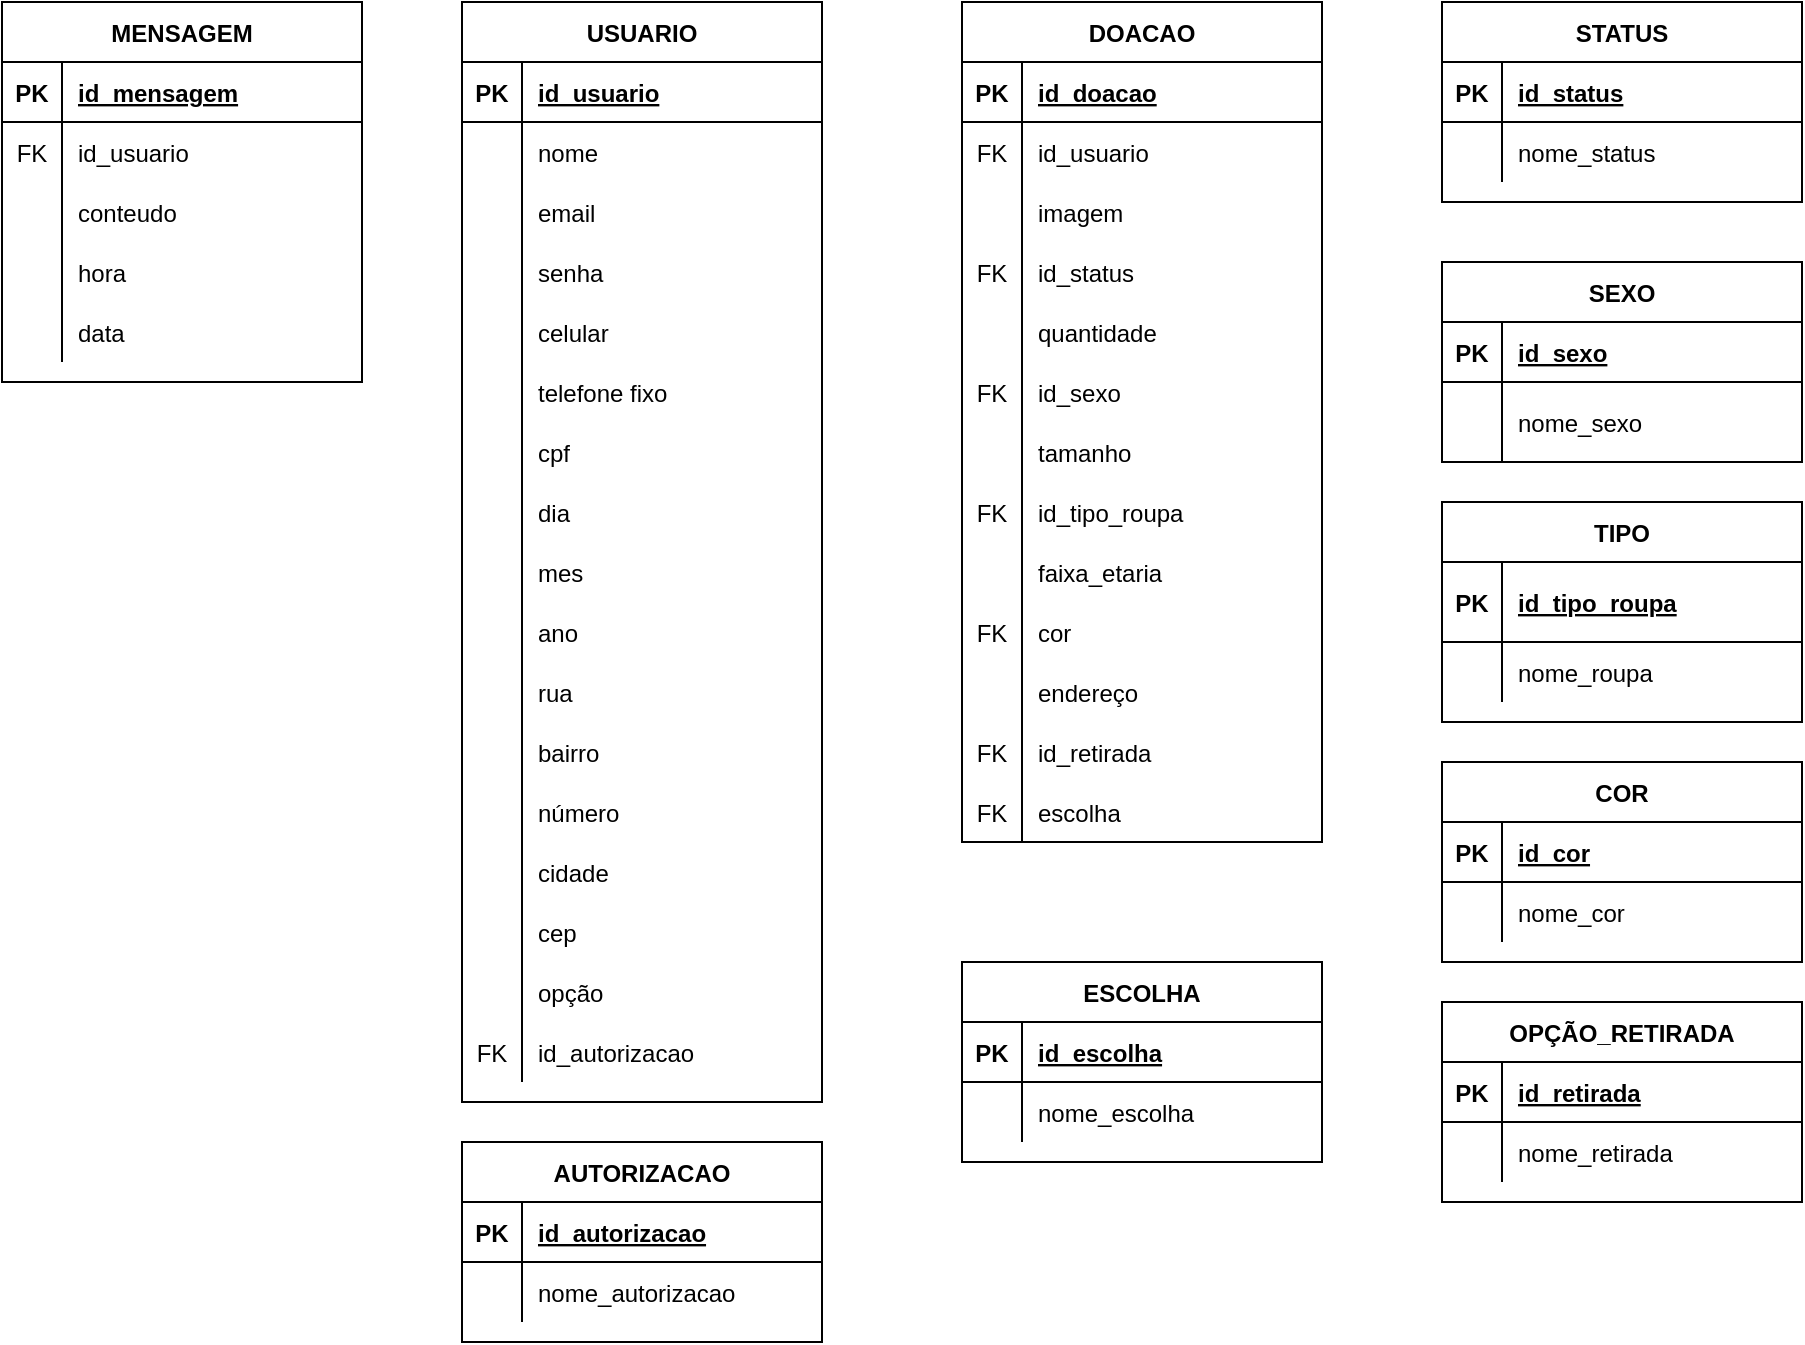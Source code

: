 <mxfile version="15.0.3" type="device"><diagram id="WdIqG_WrLIGynlAPMwND" name="Page-1"><mxGraphModel dx="1067" dy="452" grid="1" gridSize="10" guides="1" tooltips="1" connect="1" arrows="1" fold="1" page="1" pageScale="1" pageWidth="827" pageHeight="1169" math="0" shadow="0"><root><mxCell id="0"/><mxCell id="1" parent="0"/><mxCell id="_N3pJeValZfJ7dZOdh7B-1" value="MENSAGEM" style="shape=table;startSize=30;container=1;collapsible=1;childLayout=tableLayout;fixedRows=1;rowLines=0;fontStyle=1;align=center;resizeLast=1;" parent="1" vertex="1"><mxGeometry x="40" y="40" width="180" height="190" as="geometry"/></mxCell><mxCell id="_N3pJeValZfJ7dZOdh7B-2" value="" style="shape=partialRectangle;collapsible=0;dropTarget=0;pointerEvents=0;fillColor=none;top=0;left=0;bottom=1;right=0;points=[[0,0.5],[1,0.5]];portConstraint=eastwest;" parent="_N3pJeValZfJ7dZOdh7B-1" vertex="1"><mxGeometry y="30" width="180" height="30" as="geometry"/></mxCell><mxCell id="_N3pJeValZfJ7dZOdh7B-3" value="PK" style="shape=partialRectangle;connectable=0;fillColor=none;top=0;left=0;bottom=0;right=0;fontStyle=1;overflow=hidden;" parent="_N3pJeValZfJ7dZOdh7B-2" vertex="1"><mxGeometry width="30" height="30" as="geometry"/></mxCell><mxCell id="_N3pJeValZfJ7dZOdh7B-4" value="id_mensagem" style="shape=partialRectangle;connectable=0;fillColor=none;top=0;left=0;bottom=0;right=0;align=left;spacingLeft=6;fontStyle=5;overflow=hidden;" parent="_N3pJeValZfJ7dZOdh7B-2" vertex="1"><mxGeometry x="30" width="150" height="30" as="geometry"/></mxCell><mxCell id="_N3pJeValZfJ7dZOdh7B-48" value="" style="shape=partialRectangle;collapsible=0;dropTarget=0;pointerEvents=0;fillColor=none;top=0;left=0;bottom=0;right=0;points=[[0,0.5],[1,0.5]];portConstraint=eastwest;" parent="_N3pJeValZfJ7dZOdh7B-1" vertex="1"><mxGeometry y="60" width="180" height="30" as="geometry"/></mxCell><mxCell id="_N3pJeValZfJ7dZOdh7B-49" value="FK" style="shape=partialRectangle;connectable=0;fillColor=none;top=0;left=0;bottom=0;right=0;fontStyle=0;overflow=hidden;" parent="_N3pJeValZfJ7dZOdh7B-48" vertex="1"><mxGeometry width="30" height="30" as="geometry"/></mxCell><mxCell id="_N3pJeValZfJ7dZOdh7B-50" value="id_usuario" style="shape=partialRectangle;connectable=0;fillColor=none;top=0;left=0;bottom=0;right=0;align=left;spacingLeft=6;fontStyle=0;overflow=hidden;" parent="_N3pJeValZfJ7dZOdh7B-48" vertex="1"><mxGeometry x="30" width="150" height="30" as="geometry"/></mxCell><mxCell id="_N3pJeValZfJ7dZOdh7B-8" value="" style="shape=partialRectangle;collapsible=0;dropTarget=0;pointerEvents=0;fillColor=none;top=0;left=0;bottom=0;right=0;points=[[0,0.5],[1,0.5]];portConstraint=eastwest;" parent="_N3pJeValZfJ7dZOdh7B-1" vertex="1"><mxGeometry y="90" width="180" height="30" as="geometry"/></mxCell><mxCell id="_N3pJeValZfJ7dZOdh7B-9" value="" style="shape=partialRectangle;connectable=0;fillColor=none;top=0;left=0;bottom=0;right=0;editable=1;overflow=hidden;" parent="_N3pJeValZfJ7dZOdh7B-8" vertex="1"><mxGeometry width="30" height="30" as="geometry"/></mxCell><mxCell id="_N3pJeValZfJ7dZOdh7B-10" value="conteudo" style="shape=partialRectangle;connectable=0;fillColor=none;top=0;left=0;bottom=0;right=0;align=left;spacingLeft=6;overflow=hidden;" parent="_N3pJeValZfJ7dZOdh7B-8" vertex="1"><mxGeometry x="30" width="150" height="30" as="geometry"/></mxCell><mxCell id="_N3pJeValZfJ7dZOdh7B-11" value="" style="shape=partialRectangle;collapsible=0;dropTarget=0;pointerEvents=0;fillColor=none;top=0;left=0;bottom=0;right=0;points=[[0,0.5],[1,0.5]];portConstraint=eastwest;" parent="_N3pJeValZfJ7dZOdh7B-1" vertex="1"><mxGeometry y="120" width="180" height="30" as="geometry"/></mxCell><mxCell id="_N3pJeValZfJ7dZOdh7B-12" value="" style="shape=partialRectangle;connectable=0;fillColor=none;top=0;left=0;bottom=0;right=0;editable=1;overflow=hidden;" parent="_N3pJeValZfJ7dZOdh7B-11" vertex="1"><mxGeometry width="30" height="30" as="geometry"/></mxCell><mxCell id="_N3pJeValZfJ7dZOdh7B-13" value="hora" style="shape=partialRectangle;connectable=0;fillColor=none;top=0;left=0;bottom=0;right=0;align=left;spacingLeft=6;overflow=hidden;" parent="_N3pJeValZfJ7dZOdh7B-11" vertex="1"><mxGeometry x="30" width="150" height="30" as="geometry"/></mxCell><mxCell id="_N3pJeValZfJ7dZOdh7B-41" value="" style="shape=partialRectangle;collapsible=0;dropTarget=0;pointerEvents=0;fillColor=none;top=0;left=0;bottom=0;right=0;points=[[0,0.5],[1,0.5]];portConstraint=eastwest;" parent="_N3pJeValZfJ7dZOdh7B-1" vertex="1"><mxGeometry y="150" width="180" height="30" as="geometry"/></mxCell><mxCell id="_N3pJeValZfJ7dZOdh7B-42" value="" style="shape=partialRectangle;connectable=0;fillColor=none;top=0;left=0;bottom=0;right=0;editable=1;overflow=hidden;" parent="_N3pJeValZfJ7dZOdh7B-41" vertex="1"><mxGeometry width="30" height="30" as="geometry"/></mxCell><mxCell id="_N3pJeValZfJ7dZOdh7B-43" value="data" style="shape=partialRectangle;connectable=0;fillColor=none;top=0;left=0;bottom=0;right=0;align=left;spacingLeft=6;overflow=hidden;" parent="_N3pJeValZfJ7dZOdh7B-41" vertex="1"><mxGeometry x="30" width="150" height="30" as="geometry"/></mxCell><mxCell id="_N3pJeValZfJ7dZOdh7B-14" value="USUARIO" style="shape=table;startSize=30;container=1;collapsible=1;childLayout=tableLayout;fixedRows=1;rowLines=0;fontStyle=1;align=center;resizeLast=1;" parent="1" vertex="1"><mxGeometry x="270" y="40" width="180" height="550" as="geometry"/></mxCell><mxCell id="_N3pJeValZfJ7dZOdh7B-15" value="" style="shape=partialRectangle;collapsible=0;dropTarget=0;pointerEvents=0;fillColor=none;top=0;left=0;bottom=1;right=0;points=[[0,0.5],[1,0.5]];portConstraint=eastwest;" parent="_N3pJeValZfJ7dZOdh7B-14" vertex="1"><mxGeometry y="30" width="180" height="30" as="geometry"/></mxCell><mxCell id="_N3pJeValZfJ7dZOdh7B-16" value="PK" style="shape=partialRectangle;connectable=0;fillColor=none;top=0;left=0;bottom=0;right=0;fontStyle=1;overflow=hidden;" parent="_N3pJeValZfJ7dZOdh7B-15" vertex="1"><mxGeometry width="30" height="30" as="geometry"/></mxCell><mxCell id="_N3pJeValZfJ7dZOdh7B-17" value="id_usuario" style="shape=partialRectangle;connectable=0;fillColor=none;top=0;left=0;bottom=0;right=0;align=left;spacingLeft=6;fontStyle=5;overflow=hidden;" parent="_N3pJeValZfJ7dZOdh7B-15" vertex="1"><mxGeometry x="30" width="150" height="30" as="geometry"/></mxCell><mxCell id="_N3pJeValZfJ7dZOdh7B-21" value="" style="shape=partialRectangle;collapsible=0;dropTarget=0;pointerEvents=0;fillColor=none;top=0;left=0;bottom=0;right=0;points=[[0,0.5],[1,0.5]];portConstraint=eastwest;" parent="_N3pJeValZfJ7dZOdh7B-14" vertex="1"><mxGeometry y="60" width="180" height="30" as="geometry"/></mxCell><mxCell id="_N3pJeValZfJ7dZOdh7B-22" value="" style="shape=partialRectangle;connectable=0;fillColor=none;top=0;left=0;bottom=0;right=0;editable=1;overflow=hidden;" parent="_N3pJeValZfJ7dZOdh7B-21" vertex="1"><mxGeometry width="30" height="30" as="geometry"/></mxCell><mxCell id="_N3pJeValZfJ7dZOdh7B-23" value="nome" style="shape=partialRectangle;connectable=0;fillColor=none;top=0;left=0;bottom=0;right=0;align=left;spacingLeft=6;overflow=hidden;" parent="_N3pJeValZfJ7dZOdh7B-21" vertex="1"><mxGeometry x="30" width="150" height="30" as="geometry"/></mxCell><mxCell id="_N3pJeValZfJ7dZOdh7B-51" value="" style="shape=partialRectangle;collapsible=0;dropTarget=0;pointerEvents=0;fillColor=none;top=0;left=0;bottom=0;right=0;points=[[0,0.5],[1,0.5]];portConstraint=eastwest;" parent="_N3pJeValZfJ7dZOdh7B-14" vertex="1"><mxGeometry y="90" width="180" height="30" as="geometry"/></mxCell><mxCell id="_N3pJeValZfJ7dZOdh7B-52" value="" style="shape=partialRectangle;connectable=0;fillColor=none;top=0;left=0;bottom=0;right=0;editable=1;overflow=hidden;" parent="_N3pJeValZfJ7dZOdh7B-51" vertex="1"><mxGeometry width="30" height="30" as="geometry"/></mxCell><mxCell id="_N3pJeValZfJ7dZOdh7B-53" value="email" style="shape=partialRectangle;connectable=0;fillColor=none;top=0;left=0;bottom=0;right=0;align=left;spacingLeft=6;overflow=hidden;" parent="_N3pJeValZfJ7dZOdh7B-51" vertex="1"><mxGeometry x="30" width="150" height="30" as="geometry"/></mxCell><mxCell id="_N3pJeValZfJ7dZOdh7B-54" value="" style="shape=partialRectangle;collapsible=0;dropTarget=0;pointerEvents=0;fillColor=none;top=0;left=0;bottom=0;right=0;points=[[0,0.5],[1,0.5]];portConstraint=eastwest;" parent="_N3pJeValZfJ7dZOdh7B-14" vertex="1"><mxGeometry y="120" width="180" height="30" as="geometry"/></mxCell><mxCell id="_N3pJeValZfJ7dZOdh7B-55" value="" style="shape=partialRectangle;connectable=0;fillColor=none;top=0;left=0;bottom=0;right=0;editable=1;overflow=hidden;" parent="_N3pJeValZfJ7dZOdh7B-54" vertex="1"><mxGeometry width="30" height="30" as="geometry"/></mxCell><mxCell id="_N3pJeValZfJ7dZOdh7B-56" value="senha" style="shape=partialRectangle;connectable=0;fillColor=none;top=0;left=0;bottom=0;right=0;align=left;spacingLeft=6;overflow=hidden;" parent="_N3pJeValZfJ7dZOdh7B-54" vertex="1"><mxGeometry x="30" width="150" height="30" as="geometry"/></mxCell><mxCell id="_N3pJeValZfJ7dZOdh7B-57" value="" style="shape=partialRectangle;collapsible=0;dropTarget=0;pointerEvents=0;fillColor=none;top=0;left=0;bottom=0;right=0;points=[[0,0.5],[1,0.5]];portConstraint=eastwest;" parent="_N3pJeValZfJ7dZOdh7B-14" vertex="1"><mxGeometry y="150" width="180" height="30" as="geometry"/></mxCell><mxCell id="_N3pJeValZfJ7dZOdh7B-58" value="" style="shape=partialRectangle;connectable=0;fillColor=none;top=0;left=0;bottom=0;right=0;editable=1;overflow=hidden;" parent="_N3pJeValZfJ7dZOdh7B-57" vertex="1"><mxGeometry width="30" height="30" as="geometry"/></mxCell><mxCell id="_N3pJeValZfJ7dZOdh7B-59" value="celular" style="shape=partialRectangle;connectable=0;fillColor=none;top=0;left=0;bottom=0;right=0;align=left;spacingLeft=6;overflow=hidden;" parent="_N3pJeValZfJ7dZOdh7B-57" vertex="1"><mxGeometry x="30" width="150" height="30" as="geometry"/></mxCell><mxCell id="_N3pJeValZfJ7dZOdh7B-60" value="" style="shape=partialRectangle;collapsible=0;dropTarget=0;pointerEvents=0;fillColor=none;top=0;left=0;bottom=0;right=0;points=[[0,0.5],[1,0.5]];portConstraint=eastwest;" parent="_N3pJeValZfJ7dZOdh7B-14" vertex="1"><mxGeometry y="180" width="180" height="30" as="geometry"/></mxCell><mxCell id="_N3pJeValZfJ7dZOdh7B-61" value="" style="shape=partialRectangle;connectable=0;fillColor=none;top=0;left=0;bottom=0;right=0;editable=1;overflow=hidden;" parent="_N3pJeValZfJ7dZOdh7B-60" vertex="1"><mxGeometry width="30" height="30" as="geometry"/></mxCell><mxCell id="_N3pJeValZfJ7dZOdh7B-62" value="telefone fixo" style="shape=partialRectangle;connectable=0;fillColor=none;top=0;left=0;bottom=0;right=0;align=left;spacingLeft=6;overflow=hidden;" parent="_N3pJeValZfJ7dZOdh7B-60" vertex="1"><mxGeometry x="30" width="150" height="30" as="geometry"/></mxCell><mxCell id="_N3pJeValZfJ7dZOdh7B-18" value="" style="shape=partialRectangle;collapsible=0;dropTarget=0;pointerEvents=0;fillColor=none;top=0;left=0;bottom=0;right=0;points=[[0,0.5],[1,0.5]];portConstraint=eastwest;" parent="_N3pJeValZfJ7dZOdh7B-14" vertex="1"><mxGeometry y="210" width="180" height="30" as="geometry"/></mxCell><mxCell id="_N3pJeValZfJ7dZOdh7B-19" value="" style="shape=partialRectangle;connectable=0;fillColor=none;top=0;left=0;bottom=0;right=0;editable=1;overflow=hidden;" parent="_N3pJeValZfJ7dZOdh7B-18" vertex="1"><mxGeometry width="30" height="30" as="geometry"/></mxCell><mxCell id="_N3pJeValZfJ7dZOdh7B-20" value="cpf" style="shape=partialRectangle;connectable=0;fillColor=none;top=0;left=0;bottom=0;right=0;align=left;spacingLeft=6;overflow=hidden;" parent="_N3pJeValZfJ7dZOdh7B-18" vertex="1"><mxGeometry x="30" width="150" height="30" as="geometry"/></mxCell><mxCell id="_N3pJeValZfJ7dZOdh7B-24" value="" style="shape=partialRectangle;collapsible=0;dropTarget=0;pointerEvents=0;fillColor=none;top=0;left=0;bottom=0;right=0;points=[[0,0.5],[1,0.5]];portConstraint=eastwest;" parent="_N3pJeValZfJ7dZOdh7B-14" vertex="1"><mxGeometry y="240" width="180" height="30" as="geometry"/></mxCell><mxCell id="_N3pJeValZfJ7dZOdh7B-25" value="" style="shape=partialRectangle;connectable=0;fillColor=none;top=0;left=0;bottom=0;right=0;editable=1;overflow=hidden;" parent="_N3pJeValZfJ7dZOdh7B-24" vertex="1"><mxGeometry width="30" height="30" as="geometry"/></mxCell><mxCell id="_N3pJeValZfJ7dZOdh7B-26" value="dia" style="shape=partialRectangle;connectable=0;fillColor=none;top=0;left=0;bottom=0;right=0;align=left;spacingLeft=6;overflow=hidden;" parent="_N3pJeValZfJ7dZOdh7B-24" vertex="1"><mxGeometry x="30" width="150" height="30" as="geometry"/></mxCell><mxCell id="5IB92Q8o0LLoQ4hOtrW1-2" value="" style="shape=partialRectangle;collapsible=0;dropTarget=0;pointerEvents=0;fillColor=none;top=0;left=0;bottom=0;right=0;points=[[0,0.5],[1,0.5]];portConstraint=eastwest;" parent="_N3pJeValZfJ7dZOdh7B-14" vertex="1"><mxGeometry y="270" width="180" height="30" as="geometry"/></mxCell><mxCell id="5IB92Q8o0LLoQ4hOtrW1-3" value="" style="shape=partialRectangle;connectable=0;fillColor=none;top=0;left=0;bottom=0;right=0;editable=1;overflow=hidden;" parent="5IB92Q8o0LLoQ4hOtrW1-2" vertex="1"><mxGeometry width="30" height="30" as="geometry"/></mxCell><mxCell id="5IB92Q8o0LLoQ4hOtrW1-4" value="mes" style="shape=partialRectangle;connectable=0;fillColor=none;top=0;left=0;bottom=0;right=0;align=left;spacingLeft=6;overflow=hidden;" parent="5IB92Q8o0LLoQ4hOtrW1-2" vertex="1"><mxGeometry x="30" width="150" height="30" as="geometry"/></mxCell><mxCell id="5IB92Q8o0LLoQ4hOtrW1-5" value="" style="shape=partialRectangle;collapsible=0;dropTarget=0;pointerEvents=0;fillColor=none;top=0;left=0;bottom=0;right=0;points=[[0,0.5],[1,0.5]];portConstraint=eastwest;" parent="_N3pJeValZfJ7dZOdh7B-14" vertex="1"><mxGeometry y="300" width="180" height="30" as="geometry"/></mxCell><mxCell id="5IB92Q8o0LLoQ4hOtrW1-6" value="" style="shape=partialRectangle;connectable=0;fillColor=none;top=0;left=0;bottom=0;right=0;editable=1;overflow=hidden;" parent="5IB92Q8o0LLoQ4hOtrW1-5" vertex="1"><mxGeometry width="30" height="30" as="geometry"/></mxCell><mxCell id="5IB92Q8o0LLoQ4hOtrW1-7" value="ano" style="shape=partialRectangle;connectable=0;fillColor=none;top=0;left=0;bottom=0;right=0;align=left;spacingLeft=6;overflow=hidden;" parent="5IB92Q8o0LLoQ4hOtrW1-5" vertex="1"><mxGeometry x="30" width="150" height="30" as="geometry"/></mxCell><mxCell id="_N3pJeValZfJ7dZOdh7B-63" value="" style="shape=partialRectangle;collapsible=0;dropTarget=0;pointerEvents=0;fillColor=none;top=0;left=0;bottom=0;right=0;points=[[0,0.5],[1,0.5]];portConstraint=eastwest;" parent="_N3pJeValZfJ7dZOdh7B-14" vertex="1"><mxGeometry y="330" width="180" height="30" as="geometry"/></mxCell><mxCell id="_N3pJeValZfJ7dZOdh7B-64" value="" style="shape=partialRectangle;connectable=0;fillColor=none;top=0;left=0;bottom=0;right=0;editable=1;overflow=hidden;" parent="_N3pJeValZfJ7dZOdh7B-63" vertex="1"><mxGeometry width="30" height="30" as="geometry"/></mxCell><mxCell id="_N3pJeValZfJ7dZOdh7B-65" value="rua" style="shape=partialRectangle;connectable=0;fillColor=none;top=0;left=0;bottom=0;right=0;align=left;spacingLeft=6;overflow=hidden;" parent="_N3pJeValZfJ7dZOdh7B-63" vertex="1"><mxGeometry x="30" width="150" height="30" as="geometry"/></mxCell><mxCell id="_N3pJeValZfJ7dZOdh7B-66" value="" style="shape=partialRectangle;collapsible=0;dropTarget=0;pointerEvents=0;fillColor=none;top=0;left=0;bottom=0;right=0;points=[[0,0.5],[1,0.5]];portConstraint=eastwest;" parent="_N3pJeValZfJ7dZOdh7B-14" vertex="1"><mxGeometry y="360" width="180" height="30" as="geometry"/></mxCell><mxCell id="_N3pJeValZfJ7dZOdh7B-67" value="" style="shape=partialRectangle;connectable=0;fillColor=none;top=0;left=0;bottom=0;right=0;editable=1;overflow=hidden;" parent="_N3pJeValZfJ7dZOdh7B-66" vertex="1"><mxGeometry width="30" height="30" as="geometry"/></mxCell><mxCell id="_N3pJeValZfJ7dZOdh7B-68" value="bairro" style="shape=partialRectangle;connectable=0;fillColor=none;top=0;left=0;bottom=0;right=0;align=left;spacingLeft=6;overflow=hidden;" parent="_N3pJeValZfJ7dZOdh7B-66" vertex="1"><mxGeometry x="30" width="150" height="30" as="geometry"/></mxCell><mxCell id="_N3pJeValZfJ7dZOdh7B-69" value="" style="shape=partialRectangle;collapsible=0;dropTarget=0;pointerEvents=0;fillColor=none;top=0;left=0;bottom=0;right=0;points=[[0,0.5],[1,0.5]];portConstraint=eastwest;" parent="_N3pJeValZfJ7dZOdh7B-14" vertex="1"><mxGeometry y="390" width="180" height="30" as="geometry"/></mxCell><mxCell id="_N3pJeValZfJ7dZOdh7B-70" value="" style="shape=partialRectangle;connectable=0;fillColor=none;top=0;left=0;bottom=0;right=0;editable=1;overflow=hidden;" parent="_N3pJeValZfJ7dZOdh7B-69" vertex="1"><mxGeometry width="30" height="30" as="geometry"/></mxCell><mxCell id="_N3pJeValZfJ7dZOdh7B-71" value="número" style="shape=partialRectangle;connectable=0;fillColor=none;top=0;left=0;bottom=0;right=0;align=left;spacingLeft=6;overflow=hidden;" parent="_N3pJeValZfJ7dZOdh7B-69" vertex="1"><mxGeometry x="30" width="150" height="30" as="geometry"/></mxCell><mxCell id="_N3pJeValZfJ7dZOdh7B-72" value="" style="shape=partialRectangle;collapsible=0;dropTarget=0;pointerEvents=0;fillColor=none;top=0;left=0;bottom=0;right=0;points=[[0,0.5],[1,0.5]];portConstraint=eastwest;" parent="_N3pJeValZfJ7dZOdh7B-14" vertex="1"><mxGeometry y="420" width="180" height="30" as="geometry"/></mxCell><mxCell id="_N3pJeValZfJ7dZOdh7B-73" value="" style="shape=partialRectangle;connectable=0;fillColor=none;top=0;left=0;bottom=0;right=0;editable=1;overflow=hidden;" parent="_N3pJeValZfJ7dZOdh7B-72" vertex="1"><mxGeometry width="30" height="30" as="geometry"/></mxCell><mxCell id="_N3pJeValZfJ7dZOdh7B-74" value="cidade" style="shape=partialRectangle;connectable=0;fillColor=none;top=0;left=0;bottom=0;right=0;align=left;spacingLeft=6;overflow=hidden;" parent="_N3pJeValZfJ7dZOdh7B-72" vertex="1"><mxGeometry x="30" width="150" height="30" as="geometry"/></mxCell><mxCell id="f5-6fPK_kJuyyTnH8aLe-5" value="" style="shape=partialRectangle;collapsible=0;dropTarget=0;pointerEvents=0;fillColor=none;top=0;left=0;bottom=0;right=0;points=[[0,0.5],[1,0.5]];portConstraint=eastwest;" vertex="1" parent="_N3pJeValZfJ7dZOdh7B-14"><mxGeometry y="450" width="180" height="30" as="geometry"/></mxCell><mxCell id="f5-6fPK_kJuyyTnH8aLe-6" value="" style="shape=partialRectangle;connectable=0;fillColor=none;top=0;left=0;bottom=0;right=0;editable=1;overflow=hidden;" vertex="1" parent="f5-6fPK_kJuyyTnH8aLe-5"><mxGeometry width="30" height="30" as="geometry"/></mxCell><mxCell id="f5-6fPK_kJuyyTnH8aLe-7" value="cep" style="shape=partialRectangle;connectable=0;fillColor=none;top=0;left=0;bottom=0;right=0;align=left;spacingLeft=6;overflow=hidden;" vertex="1" parent="f5-6fPK_kJuyyTnH8aLe-5"><mxGeometry x="30" width="150" height="30" as="geometry"/></mxCell><mxCell id="_N3pJeValZfJ7dZOdh7B-78" value="" style="shape=partialRectangle;collapsible=0;dropTarget=0;pointerEvents=0;fillColor=none;top=0;left=0;bottom=0;right=0;points=[[0,0.5],[1,0.5]];portConstraint=eastwest;" parent="_N3pJeValZfJ7dZOdh7B-14" vertex="1"><mxGeometry y="480" width="180" height="30" as="geometry"/></mxCell><mxCell id="_N3pJeValZfJ7dZOdh7B-79" value="" style="shape=partialRectangle;connectable=0;fillColor=none;top=0;left=0;bottom=0;right=0;editable=1;overflow=hidden;" parent="_N3pJeValZfJ7dZOdh7B-78" vertex="1"><mxGeometry width="30" height="30" as="geometry"/></mxCell><mxCell id="_N3pJeValZfJ7dZOdh7B-80" value="opção" style="shape=partialRectangle;connectable=0;fillColor=none;top=0;left=0;bottom=0;right=0;align=left;spacingLeft=6;overflow=hidden;" parent="_N3pJeValZfJ7dZOdh7B-78" vertex="1"><mxGeometry x="30" width="150" height="30" as="geometry"/></mxCell><mxCell id="_N3pJeValZfJ7dZOdh7B-75" value="" style="shape=partialRectangle;collapsible=0;dropTarget=0;pointerEvents=0;fillColor=none;top=0;left=0;bottom=0;right=0;points=[[0,0.5],[1,0.5]];portConstraint=eastwest;" parent="_N3pJeValZfJ7dZOdh7B-14" vertex="1"><mxGeometry y="510" width="180" height="30" as="geometry"/></mxCell><mxCell id="_N3pJeValZfJ7dZOdh7B-76" value="FK" style="shape=partialRectangle;connectable=0;fillColor=none;top=0;left=0;bottom=0;right=0;editable=1;overflow=hidden;" parent="_N3pJeValZfJ7dZOdh7B-75" vertex="1"><mxGeometry width="30" height="30" as="geometry"/></mxCell><mxCell id="_N3pJeValZfJ7dZOdh7B-77" value="id_autorizacao" style="shape=partialRectangle;connectable=0;fillColor=none;top=0;left=0;bottom=0;right=0;align=left;spacingLeft=6;overflow=hidden;" parent="_N3pJeValZfJ7dZOdh7B-75" vertex="1"><mxGeometry x="30" width="150" height="30" as="geometry"/></mxCell><mxCell id="_N3pJeValZfJ7dZOdh7B-27" value="DOACAO" style="shape=table;startSize=30;container=1;collapsible=1;childLayout=tableLayout;fixedRows=1;rowLines=0;fontStyle=1;align=center;resizeLast=1;" parent="1" vertex="1"><mxGeometry x="520" y="40" width="180" height="420" as="geometry"/></mxCell><mxCell id="_N3pJeValZfJ7dZOdh7B-28" value="" style="shape=partialRectangle;collapsible=0;dropTarget=0;pointerEvents=0;fillColor=none;top=0;left=0;bottom=1;right=0;points=[[0,0.5],[1,0.5]];portConstraint=eastwest;" parent="_N3pJeValZfJ7dZOdh7B-27" vertex="1"><mxGeometry y="30" width="180" height="30" as="geometry"/></mxCell><mxCell id="_N3pJeValZfJ7dZOdh7B-29" value="PK" style="shape=partialRectangle;connectable=0;fillColor=none;top=0;left=0;bottom=0;right=0;fontStyle=1;overflow=hidden;" parent="_N3pJeValZfJ7dZOdh7B-28" vertex="1"><mxGeometry width="30" height="30" as="geometry"/></mxCell><mxCell id="_N3pJeValZfJ7dZOdh7B-30" value="id_doacao" style="shape=partialRectangle;connectable=0;fillColor=none;top=0;left=0;bottom=0;right=0;align=left;spacingLeft=6;fontStyle=5;overflow=hidden;" parent="_N3pJeValZfJ7dZOdh7B-28" vertex="1"><mxGeometry x="30" width="150" height="30" as="geometry"/></mxCell><mxCell id="_N3pJeValZfJ7dZOdh7B-81" value="" style="shape=partialRectangle;collapsible=0;dropTarget=0;pointerEvents=0;fillColor=none;top=0;left=0;bottom=0;right=0;points=[[0,0.5],[1,0.5]];portConstraint=eastwest;" parent="_N3pJeValZfJ7dZOdh7B-27" vertex="1"><mxGeometry y="60" width="180" height="30" as="geometry"/></mxCell><mxCell id="_N3pJeValZfJ7dZOdh7B-82" value="FK" style="shape=partialRectangle;connectable=0;fillColor=none;top=0;left=0;bottom=0;right=0;fontStyle=0;overflow=hidden;" parent="_N3pJeValZfJ7dZOdh7B-81" vertex="1"><mxGeometry width="30" height="30" as="geometry"/></mxCell><mxCell id="_N3pJeValZfJ7dZOdh7B-83" value="id_usuario" style="shape=partialRectangle;connectable=0;fillColor=none;top=0;left=0;bottom=0;right=0;align=left;spacingLeft=6;fontStyle=0;overflow=hidden;" parent="_N3pJeValZfJ7dZOdh7B-81" vertex="1"><mxGeometry x="30" width="150" height="30" as="geometry"/></mxCell><mxCell id="_N3pJeValZfJ7dZOdh7B-31" value="" style="shape=partialRectangle;collapsible=0;dropTarget=0;pointerEvents=0;fillColor=none;top=0;left=0;bottom=0;right=0;points=[[0,0.5],[1,0.5]];portConstraint=eastwest;" parent="_N3pJeValZfJ7dZOdh7B-27" vertex="1"><mxGeometry y="90" width="180" height="30" as="geometry"/></mxCell><mxCell id="_N3pJeValZfJ7dZOdh7B-32" value="" style="shape=partialRectangle;connectable=0;fillColor=none;top=0;left=0;bottom=0;right=0;editable=1;overflow=hidden;" parent="_N3pJeValZfJ7dZOdh7B-31" vertex="1"><mxGeometry width="30" height="30" as="geometry"/></mxCell><mxCell id="_N3pJeValZfJ7dZOdh7B-33" value="imagem" style="shape=partialRectangle;connectable=0;fillColor=none;top=0;left=0;bottom=0;right=0;align=left;spacingLeft=6;overflow=hidden;" parent="_N3pJeValZfJ7dZOdh7B-31" vertex="1"><mxGeometry x="30" width="150" height="30" as="geometry"/></mxCell><mxCell id="_N3pJeValZfJ7dZOdh7B-34" value="" style="shape=partialRectangle;collapsible=0;dropTarget=0;pointerEvents=0;fillColor=none;top=0;left=0;bottom=0;right=0;points=[[0,0.5],[1,0.5]];portConstraint=eastwest;" parent="_N3pJeValZfJ7dZOdh7B-27" vertex="1"><mxGeometry y="120" width="180" height="30" as="geometry"/></mxCell><mxCell id="_N3pJeValZfJ7dZOdh7B-35" value="FK" style="shape=partialRectangle;connectable=0;fillColor=none;top=0;left=0;bottom=0;right=0;editable=1;overflow=hidden;" parent="_N3pJeValZfJ7dZOdh7B-34" vertex="1"><mxGeometry width="30" height="30" as="geometry"/></mxCell><mxCell id="_N3pJeValZfJ7dZOdh7B-36" value="id_status" style="shape=partialRectangle;connectable=0;fillColor=none;top=0;left=0;bottom=0;right=0;align=left;spacingLeft=6;overflow=hidden;" parent="_N3pJeValZfJ7dZOdh7B-34" vertex="1"><mxGeometry x="30" width="150" height="30" as="geometry"/></mxCell><mxCell id="_N3pJeValZfJ7dZOdh7B-37" value="" style="shape=partialRectangle;collapsible=0;dropTarget=0;pointerEvents=0;fillColor=none;top=0;left=0;bottom=0;right=0;points=[[0,0.5],[1,0.5]];portConstraint=eastwest;" parent="_N3pJeValZfJ7dZOdh7B-27" vertex="1"><mxGeometry y="150" width="180" height="30" as="geometry"/></mxCell><mxCell id="_N3pJeValZfJ7dZOdh7B-38" value="" style="shape=partialRectangle;connectable=0;fillColor=none;top=0;left=0;bottom=0;right=0;editable=1;overflow=hidden;" parent="_N3pJeValZfJ7dZOdh7B-37" vertex="1"><mxGeometry width="30" height="30" as="geometry"/></mxCell><mxCell id="_N3pJeValZfJ7dZOdh7B-39" value="quantidade" style="shape=partialRectangle;connectable=0;fillColor=none;top=0;left=0;bottom=0;right=0;align=left;spacingLeft=6;overflow=hidden;" parent="_N3pJeValZfJ7dZOdh7B-37" vertex="1"><mxGeometry x="30" width="150" height="30" as="geometry"/></mxCell><mxCell id="_N3pJeValZfJ7dZOdh7B-84" value="" style="shape=partialRectangle;collapsible=0;dropTarget=0;pointerEvents=0;fillColor=none;top=0;left=0;bottom=0;right=0;points=[[0,0.5],[1,0.5]];portConstraint=eastwest;" parent="_N3pJeValZfJ7dZOdh7B-27" vertex="1"><mxGeometry y="180" width="180" height="30" as="geometry"/></mxCell><mxCell id="_N3pJeValZfJ7dZOdh7B-85" value="FK" style="shape=partialRectangle;connectable=0;fillColor=none;top=0;left=0;bottom=0;right=0;editable=1;overflow=hidden;" parent="_N3pJeValZfJ7dZOdh7B-84" vertex="1"><mxGeometry width="30" height="30" as="geometry"/></mxCell><mxCell id="_N3pJeValZfJ7dZOdh7B-86" value="id_sexo" style="shape=partialRectangle;connectable=0;fillColor=none;top=0;left=0;bottom=0;right=0;align=left;spacingLeft=6;overflow=hidden;" parent="_N3pJeValZfJ7dZOdh7B-84" vertex="1"><mxGeometry x="30" width="150" height="30" as="geometry"/></mxCell><mxCell id="_N3pJeValZfJ7dZOdh7B-87" value="" style="shape=partialRectangle;collapsible=0;dropTarget=0;pointerEvents=0;fillColor=none;top=0;left=0;bottom=0;right=0;points=[[0,0.5],[1,0.5]];portConstraint=eastwest;" parent="_N3pJeValZfJ7dZOdh7B-27" vertex="1"><mxGeometry y="210" width="180" height="30" as="geometry"/></mxCell><mxCell id="_N3pJeValZfJ7dZOdh7B-88" value="" style="shape=partialRectangle;connectable=0;fillColor=none;top=0;left=0;bottom=0;right=0;editable=1;overflow=hidden;" parent="_N3pJeValZfJ7dZOdh7B-87" vertex="1"><mxGeometry width="30" height="30" as="geometry"/></mxCell><mxCell id="_N3pJeValZfJ7dZOdh7B-89" value="tamanho" style="shape=partialRectangle;connectable=0;fillColor=none;top=0;left=0;bottom=0;right=0;align=left;spacingLeft=6;overflow=hidden;" parent="_N3pJeValZfJ7dZOdh7B-87" vertex="1"><mxGeometry x="30" width="150" height="30" as="geometry"/></mxCell><mxCell id="_N3pJeValZfJ7dZOdh7B-90" value="" style="shape=partialRectangle;collapsible=0;dropTarget=0;pointerEvents=0;fillColor=none;top=0;left=0;bottom=0;right=0;points=[[0,0.5],[1,0.5]];portConstraint=eastwest;" parent="_N3pJeValZfJ7dZOdh7B-27" vertex="1"><mxGeometry y="240" width="180" height="30" as="geometry"/></mxCell><mxCell id="_N3pJeValZfJ7dZOdh7B-91" value="FK" style="shape=partialRectangle;connectable=0;fillColor=none;top=0;left=0;bottom=0;right=0;editable=1;overflow=hidden;" parent="_N3pJeValZfJ7dZOdh7B-90" vertex="1"><mxGeometry width="30" height="30" as="geometry"/></mxCell><mxCell id="_N3pJeValZfJ7dZOdh7B-92" value="id_tipo_roupa" style="shape=partialRectangle;connectable=0;fillColor=none;top=0;left=0;bottom=0;right=0;align=left;spacingLeft=6;overflow=hidden;" parent="_N3pJeValZfJ7dZOdh7B-90" vertex="1"><mxGeometry x="30" width="150" height="30" as="geometry"/></mxCell><mxCell id="_N3pJeValZfJ7dZOdh7B-93" value="" style="shape=partialRectangle;collapsible=0;dropTarget=0;pointerEvents=0;fillColor=none;top=0;left=0;bottom=0;right=0;points=[[0,0.5],[1,0.5]];portConstraint=eastwest;" parent="_N3pJeValZfJ7dZOdh7B-27" vertex="1"><mxGeometry y="270" width="180" height="30" as="geometry"/></mxCell><mxCell id="_N3pJeValZfJ7dZOdh7B-94" value="" style="shape=partialRectangle;connectable=0;fillColor=none;top=0;left=0;bottom=0;right=0;editable=1;overflow=hidden;" parent="_N3pJeValZfJ7dZOdh7B-93" vertex="1"><mxGeometry width="30" height="30" as="geometry"/></mxCell><mxCell id="_N3pJeValZfJ7dZOdh7B-95" value="faixa_etaria" style="shape=partialRectangle;connectable=0;fillColor=none;top=0;left=0;bottom=0;right=0;align=left;spacingLeft=6;overflow=hidden;" parent="_N3pJeValZfJ7dZOdh7B-93" vertex="1"><mxGeometry x="30" width="150" height="30" as="geometry"/></mxCell><mxCell id="_N3pJeValZfJ7dZOdh7B-96" value="" style="shape=partialRectangle;collapsible=0;dropTarget=0;pointerEvents=0;fillColor=none;top=0;left=0;bottom=0;right=0;points=[[0,0.5],[1,0.5]];portConstraint=eastwest;" parent="_N3pJeValZfJ7dZOdh7B-27" vertex="1"><mxGeometry y="300" width="180" height="30" as="geometry"/></mxCell><mxCell id="_N3pJeValZfJ7dZOdh7B-97" value="FK" style="shape=partialRectangle;connectable=0;fillColor=none;top=0;left=0;bottom=0;right=0;editable=1;overflow=hidden;" parent="_N3pJeValZfJ7dZOdh7B-96" vertex="1"><mxGeometry width="30" height="30" as="geometry"/></mxCell><mxCell id="_N3pJeValZfJ7dZOdh7B-98" value="cor" style="shape=partialRectangle;connectable=0;fillColor=none;top=0;left=0;bottom=0;right=0;align=left;spacingLeft=6;overflow=hidden;" parent="_N3pJeValZfJ7dZOdh7B-96" vertex="1"><mxGeometry x="30" width="150" height="30" as="geometry"/></mxCell><mxCell id="_N3pJeValZfJ7dZOdh7B-99" value="" style="shape=partialRectangle;collapsible=0;dropTarget=0;pointerEvents=0;fillColor=none;top=0;left=0;bottom=0;right=0;points=[[0,0.5],[1,0.5]];portConstraint=eastwest;" parent="_N3pJeValZfJ7dZOdh7B-27" vertex="1"><mxGeometry y="330" width="180" height="30" as="geometry"/></mxCell><mxCell id="_N3pJeValZfJ7dZOdh7B-100" value="" style="shape=partialRectangle;connectable=0;fillColor=none;top=0;left=0;bottom=0;right=0;editable=1;overflow=hidden;" parent="_N3pJeValZfJ7dZOdh7B-99" vertex="1"><mxGeometry width="30" height="30" as="geometry"/></mxCell><mxCell id="_N3pJeValZfJ7dZOdh7B-101" value="endereço" style="shape=partialRectangle;connectable=0;fillColor=none;top=0;left=0;bottom=0;right=0;align=left;spacingLeft=6;overflow=hidden;" parent="_N3pJeValZfJ7dZOdh7B-99" vertex="1"><mxGeometry x="30" width="150" height="30" as="geometry"/></mxCell><mxCell id="_N3pJeValZfJ7dZOdh7B-102" value="" style="shape=partialRectangle;collapsible=0;dropTarget=0;pointerEvents=0;fillColor=none;top=0;left=0;bottom=0;right=0;points=[[0,0.5],[1,0.5]];portConstraint=eastwest;" parent="_N3pJeValZfJ7dZOdh7B-27" vertex="1"><mxGeometry y="360" width="180" height="30" as="geometry"/></mxCell><mxCell id="_N3pJeValZfJ7dZOdh7B-103" value="FK" style="shape=partialRectangle;connectable=0;fillColor=none;top=0;left=0;bottom=0;right=0;editable=1;overflow=hidden;" parent="_N3pJeValZfJ7dZOdh7B-102" vertex="1"><mxGeometry width="30" height="30" as="geometry"/></mxCell><mxCell id="_N3pJeValZfJ7dZOdh7B-104" value="id_retirada" style="shape=partialRectangle;connectable=0;fillColor=none;top=0;left=0;bottom=0;right=0;align=left;spacingLeft=6;overflow=hidden;" parent="_N3pJeValZfJ7dZOdh7B-102" vertex="1"><mxGeometry x="30" width="150" height="30" as="geometry"/></mxCell><mxCell id="_N3pJeValZfJ7dZOdh7B-105" value="" style="shape=partialRectangle;collapsible=0;dropTarget=0;pointerEvents=0;fillColor=none;top=0;left=0;bottom=0;right=0;points=[[0,0.5],[1,0.5]];portConstraint=eastwest;" parent="_N3pJeValZfJ7dZOdh7B-27" vertex="1"><mxGeometry y="390" width="180" height="30" as="geometry"/></mxCell><mxCell id="_N3pJeValZfJ7dZOdh7B-106" value="FK" style="shape=partialRectangle;connectable=0;fillColor=none;top=0;left=0;bottom=0;right=0;editable=1;overflow=hidden;" parent="_N3pJeValZfJ7dZOdh7B-105" vertex="1"><mxGeometry width="30" height="30" as="geometry"/></mxCell><mxCell id="_N3pJeValZfJ7dZOdh7B-107" value="escolha" style="shape=partialRectangle;connectable=0;fillColor=none;top=0;left=0;bottom=0;right=0;align=left;spacingLeft=6;overflow=hidden;" parent="_N3pJeValZfJ7dZOdh7B-105" vertex="1"><mxGeometry x="30" width="150" height="30" as="geometry"/></mxCell><mxCell id="f5-6fPK_kJuyyTnH8aLe-8" value="STATUS" style="shape=table;startSize=30;container=1;collapsible=1;childLayout=tableLayout;fixedRows=1;rowLines=0;fontStyle=1;align=center;resizeLast=1;" vertex="1" parent="1"><mxGeometry x="760" y="40" width="180" height="100" as="geometry"/></mxCell><mxCell id="f5-6fPK_kJuyyTnH8aLe-9" value="" style="shape=partialRectangle;collapsible=0;dropTarget=0;pointerEvents=0;fillColor=none;top=0;left=0;bottom=1;right=0;points=[[0,0.5],[1,0.5]];portConstraint=eastwest;" vertex="1" parent="f5-6fPK_kJuyyTnH8aLe-8"><mxGeometry y="30" width="180" height="30" as="geometry"/></mxCell><mxCell id="f5-6fPK_kJuyyTnH8aLe-10" value="PK" style="shape=partialRectangle;connectable=0;fillColor=none;top=0;left=0;bottom=0;right=0;fontStyle=1;overflow=hidden;" vertex="1" parent="f5-6fPK_kJuyyTnH8aLe-9"><mxGeometry width="30" height="30" as="geometry"/></mxCell><mxCell id="f5-6fPK_kJuyyTnH8aLe-11" value="id_status" style="shape=partialRectangle;connectable=0;fillColor=none;top=0;left=0;bottom=0;right=0;align=left;spacingLeft=6;fontStyle=5;overflow=hidden;" vertex="1" parent="f5-6fPK_kJuyyTnH8aLe-9"><mxGeometry x="30" width="150" height="30" as="geometry"/></mxCell><mxCell id="f5-6fPK_kJuyyTnH8aLe-12" value="" style="shape=partialRectangle;collapsible=0;dropTarget=0;pointerEvents=0;fillColor=none;top=0;left=0;bottom=0;right=0;points=[[0,0.5],[1,0.5]];portConstraint=eastwest;" vertex="1" parent="f5-6fPK_kJuyyTnH8aLe-8"><mxGeometry y="60" width="180" height="30" as="geometry"/></mxCell><mxCell id="f5-6fPK_kJuyyTnH8aLe-13" value="" style="shape=partialRectangle;connectable=0;fillColor=none;top=0;left=0;bottom=0;right=0;editable=1;overflow=hidden;" vertex="1" parent="f5-6fPK_kJuyyTnH8aLe-12"><mxGeometry width="30" height="30" as="geometry"/></mxCell><mxCell id="f5-6fPK_kJuyyTnH8aLe-14" value="nome_status" style="shape=partialRectangle;connectable=0;fillColor=none;top=0;left=0;bottom=0;right=0;align=left;spacingLeft=6;overflow=hidden;" vertex="1" parent="f5-6fPK_kJuyyTnH8aLe-12"><mxGeometry x="30" width="150" height="30" as="geometry"/></mxCell><mxCell id="f5-6fPK_kJuyyTnH8aLe-24" value="SEXO" style="shape=table;startSize=30;container=1;collapsible=1;childLayout=tableLayout;fixedRows=1;rowLines=0;fontStyle=1;align=center;resizeLast=1;" vertex="1" parent="1"><mxGeometry x="760" y="170" width="180" height="100" as="geometry"/></mxCell><mxCell id="f5-6fPK_kJuyyTnH8aLe-25" value="" style="shape=partialRectangle;collapsible=0;dropTarget=0;pointerEvents=0;fillColor=none;top=0;left=0;bottom=1;right=0;points=[[0,0.5],[1,0.5]];portConstraint=eastwest;" vertex="1" parent="f5-6fPK_kJuyyTnH8aLe-24"><mxGeometry y="30" width="180" height="30" as="geometry"/></mxCell><mxCell id="f5-6fPK_kJuyyTnH8aLe-26" value="PK" style="shape=partialRectangle;connectable=0;fillColor=none;top=0;left=0;bottom=0;right=0;fontStyle=1;overflow=hidden;" vertex="1" parent="f5-6fPK_kJuyyTnH8aLe-25"><mxGeometry width="30" height="30" as="geometry"/></mxCell><mxCell id="f5-6fPK_kJuyyTnH8aLe-27" value="id_sexo" style="shape=partialRectangle;connectable=0;fillColor=none;top=0;left=0;bottom=0;right=0;align=left;spacingLeft=6;fontStyle=5;overflow=hidden;" vertex="1" parent="f5-6fPK_kJuyyTnH8aLe-25"><mxGeometry x="30" width="150" height="30" as="geometry"/></mxCell><mxCell id="f5-6fPK_kJuyyTnH8aLe-28" value="" style="shape=partialRectangle;collapsible=0;dropTarget=0;pointerEvents=0;fillColor=none;top=0;left=0;bottom=0;right=0;points=[[0,0.5],[1,0.5]];portConstraint=eastwest;" vertex="1" parent="f5-6fPK_kJuyyTnH8aLe-24"><mxGeometry y="60" width="180" height="40" as="geometry"/></mxCell><mxCell id="f5-6fPK_kJuyyTnH8aLe-29" value="" style="shape=partialRectangle;connectable=0;fillColor=none;top=0;left=0;bottom=0;right=0;editable=1;overflow=hidden;" vertex="1" parent="f5-6fPK_kJuyyTnH8aLe-28"><mxGeometry width="30" height="40" as="geometry"/></mxCell><mxCell id="f5-6fPK_kJuyyTnH8aLe-30" value="nome_sexo" style="shape=partialRectangle;connectable=0;fillColor=none;top=0;left=0;bottom=0;right=0;align=left;spacingLeft=6;overflow=hidden;" vertex="1" parent="f5-6fPK_kJuyyTnH8aLe-28"><mxGeometry x="30" width="150" height="40" as="geometry"/></mxCell><mxCell id="f5-6fPK_kJuyyTnH8aLe-37" value="TIPO" style="shape=table;startSize=30;container=1;collapsible=1;childLayout=tableLayout;fixedRows=1;rowLines=0;fontStyle=1;align=center;resizeLast=1;" vertex="1" parent="1"><mxGeometry x="760" y="290" width="180" height="110" as="geometry"/></mxCell><mxCell id="f5-6fPK_kJuyyTnH8aLe-38" value="" style="shape=partialRectangle;collapsible=0;dropTarget=0;pointerEvents=0;fillColor=none;top=0;left=0;bottom=1;right=0;points=[[0,0.5],[1,0.5]];portConstraint=eastwest;" vertex="1" parent="f5-6fPK_kJuyyTnH8aLe-37"><mxGeometry y="30" width="180" height="40" as="geometry"/></mxCell><mxCell id="f5-6fPK_kJuyyTnH8aLe-39" value="PK" style="shape=partialRectangle;connectable=0;fillColor=none;top=0;left=0;bottom=0;right=0;fontStyle=1;overflow=hidden;" vertex="1" parent="f5-6fPK_kJuyyTnH8aLe-38"><mxGeometry width="30" height="40" as="geometry"/></mxCell><mxCell id="f5-6fPK_kJuyyTnH8aLe-40" value="id_tipo_roupa" style="shape=partialRectangle;connectable=0;fillColor=none;top=0;left=0;bottom=0;right=0;align=left;spacingLeft=6;fontStyle=5;overflow=hidden;" vertex="1" parent="f5-6fPK_kJuyyTnH8aLe-38"><mxGeometry x="30" width="150" height="40" as="geometry"/></mxCell><mxCell id="f5-6fPK_kJuyyTnH8aLe-41" value="" style="shape=partialRectangle;collapsible=0;dropTarget=0;pointerEvents=0;fillColor=none;top=0;left=0;bottom=0;right=0;points=[[0,0.5],[1,0.5]];portConstraint=eastwest;" vertex="1" parent="f5-6fPK_kJuyyTnH8aLe-37"><mxGeometry y="70" width="180" height="30" as="geometry"/></mxCell><mxCell id="f5-6fPK_kJuyyTnH8aLe-42" value="" style="shape=partialRectangle;connectable=0;fillColor=none;top=0;left=0;bottom=0;right=0;editable=1;overflow=hidden;" vertex="1" parent="f5-6fPK_kJuyyTnH8aLe-41"><mxGeometry width="30" height="30" as="geometry"/></mxCell><mxCell id="f5-6fPK_kJuyyTnH8aLe-43" value="nome_roupa" style="shape=partialRectangle;connectable=0;fillColor=none;top=0;left=0;bottom=0;right=0;align=left;spacingLeft=6;overflow=hidden;" vertex="1" parent="f5-6fPK_kJuyyTnH8aLe-41"><mxGeometry x="30" width="150" height="30" as="geometry"/></mxCell><mxCell id="f5-6fPK_kJuyyTnH8aLe-50" value="COR" style="shape=table;startSize=30;container=1;collapsible=1;childLayout=tableLayout;fixedRows=1;rowLines=0;fontStyle=1;align=center;resizeLast=1;" vertex="1" parent="1"><mxGeometry x="760" y="420" width="180" height="100" as="geometry"/></mxCell><mxCell id="f5-6fPK_kJuyyTnH8aLe-51" value="" style="shape=partialRectangle;collapsible=0;dropTarget=0;pointerEvents=0;fillColor=none;top=0;left=0;bottom=1;right=0;points=[[0,0.5],[1,0.5]];portConstraint=eastwest;" vertex="1" parent="f5-6fPK_kJuyyTnH8aLe-50"><mxGeometry y="30" width="180" height="30" as="geometry"/></mxCell><mxCell id="f5-6fPK_kJuyyTnH8aLe-52" value="PK" style="shape=partialRectangle;connectable=0;fillColor=none;top=0;left=0;bottom=0;right=0;fontStyle=1;overflow=hidden;" vertex="1" parent="f5-6fPK_kJuyyTnH8aLe-51"><mxGeometry width="30" height="30" as="geometry"/></mxCell><mxCell id="f5-6fPK_kJuyyTnH8aLe-53" value="id_cor" style="shape=partialRectangle;connectable=0;fillColor=none;top=0;left=0;bottom=0;right=0;align=left;spacingLeft=6;fontStyle=5;overflow=hidden;" vertex="1" parent="f5-6fPK_kJuyyTnH8aLe-51"><mxGeometry x="30" width="150" height="30" as="geometry"/></mxCell><mxCell id="f5-6fPK_kJuyyTnH8aLe-54" value="" style="shape=partialRectangle;collapsible=0;dropTarget=0;pointerEvents=0;fillColor=none;top=0;left=0;bottom=0;right=0;points=[[0,0.5],[1,0.5]];portConstraint=eastwest;" vertex="1" parent="f5-6fPK_kJuyyTnH8aLe-50"><mxGeometry y="60" width="180" height="30" as="geometry"/></mxCell><mxCell id="f5-6fPK_kJuyyTnH8aLe-55" value="" style="shape=partialRectangle;connectable=0;fillColor=none;top=0;left=0;bottom=0;right=0;editable=1;overflow=hidden;" vertex="1" parent="f5-6fPK_kJuyyTnH8aLe-54"><mxGeometry width="30" height="30" as="geometry"/></mxCell><mxCell id="f5-6fPK_kJuyyTnH8aLe-56" value="nome_cor" style="shape=partialRectangle;connectable=0;fillColor=none;top=0;left=0;bottom=0;right=0;align=left;spacingLeft=6;overflow=hidden;" vertex="1" parent="f5-6fPK_kJuyyTnH8aLe-54"><mxGeometry x="30" width="150" height="30" as="geometry"/></mxCell><mxCell id="f5-6fPK_kJuyyTnH8aLe-63" value="OPÇÃO_RETIRADA" style="shape=table;startSize=30;container=1;collapsible=1;childLayout=tableLayout;fixedRows=1;rowLines=0;fontStyle=1;align=center;resizeLast=1;" vertex="1" parent="1"><mxGeometry x="760" y="540" width="180" height="100" as="geometry"/></mxCell><mxCell id="f5-6fPK_kJuyyTnH8aLe-64" value="" style="shape=partialRectangle;collapsible=0;dropTarget=0;pointerEvents=0;fillColor=none;top=0;left=0;bottom=1;right=0;points=[[0,0.5],[1,0.5]];portConstraint=eastwest;" vertex="1" parent="f5-6fPK_kJuyyTnH8aLe-63"><mxGeometry y="30" width="180" height="30" as="geometry"/></mxCell><mxCell id="f5-6fPK_kJuyyTnH8aLe-65" value="PK" style="shape=partialRectangle;connectable=0;fillColor=none;top=0;left=0;bottom=0;right=0;fontStyle=1;overflow=hidden;" vertex="1" parent="f5-6fPK_kJuyyTnH8aLe-64"><mxGeometry width="30" height="30" as="geometry"/></mxCell><mxCell id="f5-6fPK_kJuyyTnH8aLe-66" value="id_retirada" style="shape=partialRectangle;connectable=0;fillColor=none;top=0;left=0;bottom=0;right=0;align=left;spacingLeft=6;fontStyle=5;overflow=hidden;" vertex="1" parent="f5-6fPK_kJuyyTnH8aLe-64"><mxGeometry x="30" width="150" height="30" as="geometry"/></mxCell><mxCell id="f5-6fPK_kJuyyTnH8aLe-67" value="" style="shape=partialRectangle;collapsible=0;dropTarget=0;pointerEvents=0;fillColor=none;top=0;left=0;bottom=0;right=0;points=[[0,0.5],[1,0.5]];portConstraint=eastwest;" vertex="1" parent="f5-6fPK_kJuyyTnH8aLe-63"><mxGeometry y="60" width="180" height="30" as="geometry"/></mxCell><mxCell id="f5-6fPK_kJuyyTnH8aLe-68" value="" style="shape=partialRectangle;connectable=0;fillColor=none;top=0;left=0;bottom=0;right=0;editable=1;overflow=hidden;" vertex="1" parent="f5-6fPK_kJuyyTnH8aLe-67"><mxGeometry width="30" height="30" as="geometry"/></mxCell><mxCell id="f5-6fPK_kJuyyTnH8aLe-69" value="nome_retirada" style="shape=partialRectangle;connectable=0;fillColor=none;top=0;left=0;bottom=0;right=0;align=left;spacingLeft=6;overflow=hidden;" vertex="1" parent="f5-6fPK_kJuyyTnH8aLe-67"><mxGeometry x="30" width="150" height="30" as="geometry"/></mxCell><mxCell id="f5-6fPK_kJuyyTnH8aLe-76" value="ESCOLHA" style="shape=table;startSize=30;container=1;collapsible=1;childLayout=tableLayout;fixedRows=1;rowLines=0;fontStyle=1;align=center;resizeLast=1;" vertex="1" parent="1"><mxGeometry x="520" y="520" width="180" height="100" as="geometry"/></mxCell><mxCell id="f5-6fPK_kJuyyTnH8aLe-77" value="" style="shape=partialRectangle;collapsible=0;dropTarget=0;pointerEvents=0;fillColor=none;top=0;left=0;bottom=1;right=0;points=[[0,0.5],[1,0.5]];portConstraint=eastwest;" vertex="1" parent="f5-6fPK_kJuyyTnH8aLe-76"><mxGeometry y="30" width="180" height="30" as="geometry"/></mxCell><mxCell id="f5-6fPK_kJuyyTnH8aLe-78" value="PK" style="shape=partialRectangle;connectable=0;fillColor=none;top=0;left=0;bottom=0;right=0;fontStyle=1;overflow=hidden;" vertex="1" parent="f5-6fPK_kJuyyTnH8aLe-77"><mxGeometry width="30" height="30" as="geometry"/></mxCell><mxCell id="f5-6fPK_kJuyyTnH8aLe-79" value="id_escolha" style="shape=partialRectangle;connectable=0;fillColor=none;top=0;left=0;bottom=0;right=0;align=left;spacingLeft=6;fontStyle=5;overflow=hidden;" vertex="1" parent="f5-6fPK_kJuyyTnH8aLe-77"><mxGeometry x="30" width="150" height="30" as="geometry"/></mxCell><mxCell id="f5-6fPK_kJuyyTnH8aLe-80" value="" style="shape=partialRectangle;collapsible=0;dropTarget=0;pointerEvents=0;fillColor=none;top=0;left=0;bottom=0;right=0;points=[[0,0.5],[1,0.5]];portConstraint=eastwest;" vertex="1" parent="f5-6fPK_kJuyyTnH8aLe-76"><mxGeometry y="60" width="180" height="30" as="geometry"/></mxCell><mxCell id="f5-6fPK_kJuyyTnH8aLe-81" value="" style="shape=partialRectangle;connectable=0;fillColor=none;top=0;left=0;bottom=0;right=0;editable=1;overflow=hidden;" vertex="1" parent="f5-6fPK_kJuyyTnH8aLe-80"><mxGeometry width="30" height="30" as="geometry"/></mxCell><mxCell id="f5-6fPK_kJuyyTnH8aLe-82" value="nome_escolha" style="shape=partialRectangle;connectable=0;fillColor=none;top=0;left=0;bottom=0;right=0;align=left;spacingLeft=6;overflow=hidden;" vertex="1" parent="f5-6fPK_kJuyyTnH8aLe-80"><mxGeometry x="30" width="150" height="30" as="geometry"/></mxCell><mxCell id="f5-6fPK_kJuyyTnH8aLe-89" value="AUTORIZACAO" style="shape=table;startSize=30;container=1;collapsible=1;childLayout=tableLayout;fixedRows=1;rowLines=0;fontStyle=1;align=center;resizeLast=1;" vertex="1" parent="1"><mxGeometry x="270" y="610" width="180" height="100" as="geometry"/></mxCell><mxCell id="f5-6fPK_kJuyyTnH8aLe-90" value="" style="shape=partialRectangle;collapsible=0;dropTarget=0;pointerEvents=0;fillColor=none;top=0;left=0;bottom=1;right=0;points=[[0,0.5],[1,0.5]];portConstraint=eastwest;" vertex="1" parent="f5-6fPK_kJuyyTnH8aLe-89"><mxGeometry y="30" width="180" height="30" as="geometry"/></mxCell><mxCell id="f5-6fPK_kJuyyTnH8aLe-91" value="PK" style="shape=partialRectangle;connectable=0;fillColor=none;top=0;left=0;bottom=0;right=0;fontStyle=1;overflow=hidden;" vertex="1" parent="f5-6fPK_kJuyyTnH8aLe-90"><mxGeometry width="30" height="30" as="geometry"/></mxCell><mxCell id="f5-6fPK_kJuyyTnH8aLe-92" value="id_autorizacao" style="shape=partialRectangle;connectable=0;fillColor=none;top=0;left=0;bottom=0;right=0;align=left;spacingLeft=6;fontStyle=5;overflow=hidden;" vertex="1" parent="f5-6fPK_kJuyyTnH8aLe-90"><mxGeometry x="30" width="150" height="30" as="geometry"/></mxCell><mxCell id="f5-6fPK_kJuyyTnH8aLe-93" value="" style="shape=partialRectangle;collapsible=0;dropTarget=0;pointerEvents=0;fillColor=none;top=0;left=0;bottom=0;right=0;points=[[0,0.5],[1,0.5]];portConstraint=eastwest;" vertex="1" parent="f5-6fPK_kJuyyTnH8aLe-89"><mxGeometry y="60" width="180" height="30" as="geometry"/></mxCell><mxCell id="f5-6fPK_kJuyyTnH8aLe-94" value="" style="shape=partialRectangle;connectable=0;fillColor=none;top=0;left=0;bottom=0;right=0;editable=1;overflow=hidden;" vertex="1" parent="f5-6fPK_kJuyyTnH8aLe-93"><mxGeometry width="30" height="30" as="geometry"/></mxCell><mxCell id="f5-6fPK_kJuyyTnH8aLe-95" value="nome_autorizacao" style="shape=partialRectangle;connectable=0;fillColor=none;top=0;left=0;bottom=0;right=0;align=left;spacingLeft=6;overflow=hidden;" vertex="1" parent="f5-6fPK_kJuyyTnH8aLe-93"><mxGeometry x="30" width="150" height="30" as="geometry"/></mxCell></root></mxGraphModel></diagram></mxfile>